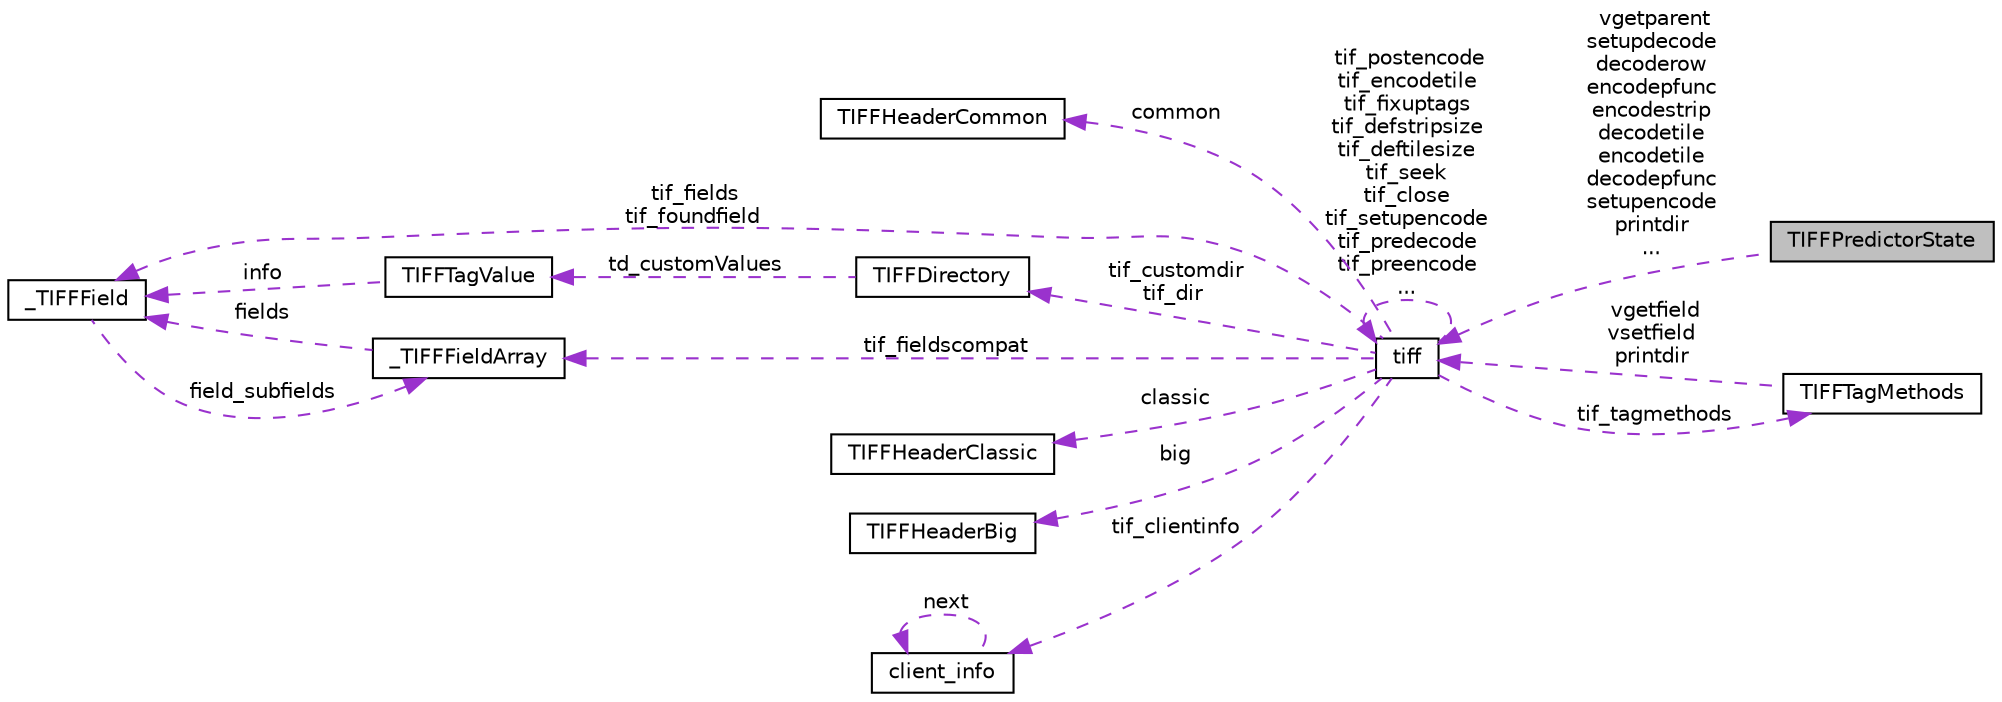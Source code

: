 digraph "TIFFPredictorState"
{
  edge [fontname="Helvetica",fontsize="10",labelfontname="Helvetica",labelfontsize="10"];
  node [fontname="Helvetica",fontsize="10",shape=record];
  rankdir="LR";
  Node1 [label="TIFFPredictorState",height=0.2,width=0.4,color="black", fillcolor="grey75", style="filled", fontcolor="black"];
  Node2 -> Node1 [dir="back",color="darkorchid3",fontsize="10",style="dashed",label=" vgetparent\nsetupdecode\ndecoderow\nencodepfunc\nencodestrip\ndecodetile\nencodetile\ndecodepfunc\nsetupencode\nprintdir\n..." ,fontname="Helvetica"];
  Node2 [label="tiff",height=0.2,width=0.4,color="black", fillcolor="white", style="filled",URL="$structtiff.html"];
  Node3 -> Node2 [dir="back",color="darkorchid3",fontsize="10",style="dashed",label=" common" ,fontname="Helvetica"];
  Node3 [label="TIFFHeaderCommon",height=0.2,width=0.4,color="black", fillcolor="white", style="filled",URL="$struct_t_i_f_f_header_common.html"];
  Node4 -> Node2 [dir="back",color="darkorchid3",fontsize="10",style="dashed",label=" tif_customdir\ntif_dir" ,fontname="Helvetica"];
  Node4 [label="TIFFDirectory",height=0.2,width=0.4,color="black", fillcolor="white", style="filled",URL="$struct_t_i_f_f_directory.html"];
  Node5 -> Node4 [dir="back",color="darkorchid3",fontsize="10",style="dashed",label=" td_customValues" ,fontname="Helvetica"];
  Node5 [label="TIFFTagValue",height=0.2,width=0.4,color="black", fillcolor="white", style="filled",URL="$struct_t_i_f_f_tag_value.html"];
  Node6 -> Node5 [dir="back",color="darkorchid3",fontsize="10",style="dashed",label=" info" ,fontname="Helvetica"];
  Node6 [label="_TIFFField",height=0.2,width=0.4,color="black", fillcolor="white", style="filled",URL="$struct___t_i_f_f_field.html"];
  Node7 -> Node6 [dir="back",color="darkorchid3",fontsize="10",style="dashed",label=" field_subfields" ,fontname="Helvetica"];
  Node7 [label="_TIFFFieldArray",height=0.2,width=0.4,color="black", fillcolor="white", style="filled",URL="$struct___t_i_f_f_field_array.html"];
  Node6 -> Node7 [dir="back",color="darkorchid3",fontsize="10",style="dashed",label=" fields" ,fontname="Helvetica"];
  Node8 -> Node2 [dir="back",color="darkorchid3",fontsize="10",style="dashed",label=" classic" ,fontname="Helvetica"];
  Node8 [label="TIFFHeaderClassic",height=0.2,width=0.4,color="black", fillcolor="white", style="filled",URL="$struct_t_i_f_f_header_classic.html"];
  Node2 -> Node2 [dir="back",color="darkorchid3",fontsize="10",style="dashed",label=" tif_postencode\ntif_encodetile\ntif_fixuptags\ntif_defstripsize\ntif_deftilesize\ntif_seek\ntif_close\ntif_setupencode\ntif_predecode\ntif_preencode\n..." ,fontname="Helvetica"];
  Node6 -> Node2 [dir="back",color="darkorchid3",fontsize="10",style="dashed",label=" tif_fields\ntif_foundfield" ,fontname="Helvetica"];
  Node7 -> Node2 [dir="back",color="darkorchid3",fontsize="10",style="dashed",label=" tif_fieldscompat" ,fontname="Helvetica"];
  Node9 -> Node2 [dir="back",color="darkorchid3",fontsize="10",style="dashed",label=" big" ,fontname="Helvetica"];
  Node9 [label="TIFFHeaderBig",height=0.2,width=0.4,color="black", fillcolor="white", style="filled",URL="$struct_t_i_f_f_header_big.html"];
  Node10 -> Node2 [dir="back",color="darkorchid3",fontsize="10",style="dashed",label=" tif_clientinfo" ,fontname="Helvetica"];
  Node10 [label="client_info",height=0.2,width=0.4,color="black", fillcolor="white", style="filled",URL="$structclient__info.html"];
  Node10 -> Node10 [dir="back",color="darkorchid3",fontsize="10",style="dashed",label=" next" ,fontname="Helvetica"];
  Node11 -> Node2 [dir="back",color="darkorchid3",fontsize="10",style="dashed",label=" tif_tagmethods" ,fontname="Helvetica"];
  Node11 [label="TIFFTagMethods",height=0.2,width=0.4,color="black", fillcolor="white", style="filled",URL="$struct_t_i_f_f_tag_methods.html"];
  Node2 -> Node11 [dir="back",color="darkorchid3",fontsize="10",style="dashed",label=" vgetfield\nvsetfield\nprintdir" ,fontname="Helvetica"];
}
